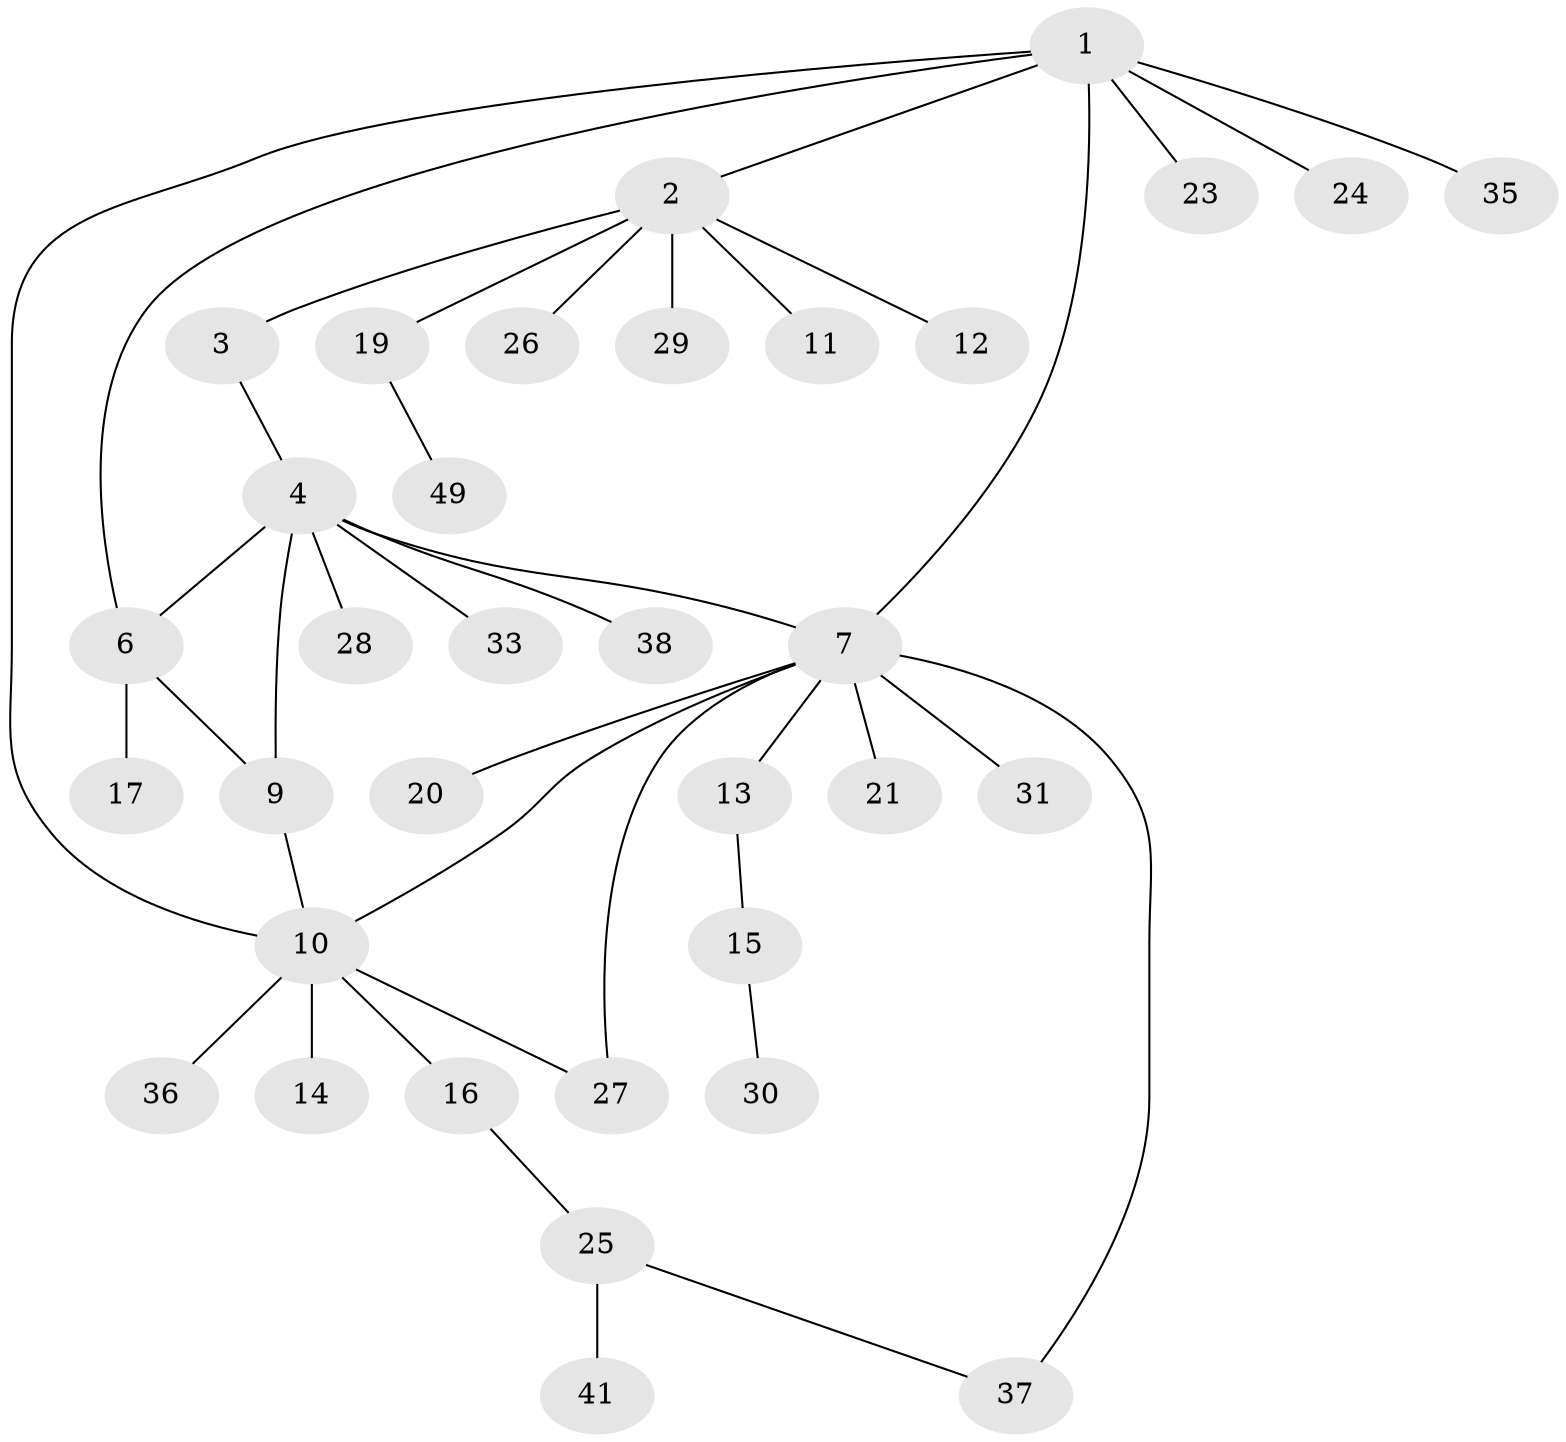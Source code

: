 // original degree distribution, {5: 0.061224489795918366, 7: 0.02040816326530612, 2: 0.1836734693877551, 8: 0.04081632653061224, 9: 0.02040816326530612, 3: 0.08163265306122448, 4: 0.04081632653061224, 1: 0.5510204081632653}
// Generated by graph-tools (version 1.1) at 2025/11/02/27/25 16:11:32]
// undirected, 34 vertices, 40 edges
graph export_dot {
graph [start="1"]
  node [color=gray90,style=filled];
  1 [super="+5"];
  2 [super="+18"];
  3;
  4 [super="+39"];
  6 [super="+44"];
  7 [super="+8"];
  9 [super="+42"];
  10 [super="+40"];
  11 [super="+34"];
  12;
  13 [super="+48"];
  14;
  15 [super="+47"];
  16 [super="+43"];
  17 [super="+32"];
  19 [super="+22"];
  20;
  21;
  23;
  24;
  25 [super="+46"];
  26;
  27;
  28;
  29;
  30;
  31;
  33;
  35;
  36;
  37;
  38 [super="+45"];
  41;
  49;
  1 -- 2;
  1 -- 10;
  1 -- 23;
  1 -- 7 [weight=2];
  1 -- 35;
  1 -- 6;
  1 -- 24;
  2 -- 3;
  2 -- 11;
  2 -- 12;
  2 -- 26;
  2 -- 29;
  2 -- 19;
  3 -- 4;
  4 -- 6;
  4 -- 7;
  4 -- 9;
  4 -- 28;
  4 -- 33;
  4 -- 38;
  6 -- 9;
  6 -- 17;
  7 -- 13;
  7 -- 20;
  7 -- 21;
  7 -- 27;
  7 -- 31;
  7 -- 37;
  7 -- 10;
  9 -- 10;
  10 -- 14;
  10 -- 16;
  10 -- 27;
  10 -- 36;
  13 -- 15;
  15 -- 30;
  16 -- 25;
  19 -- 49;
  25 -- 37;
  25 -- 41;
}
